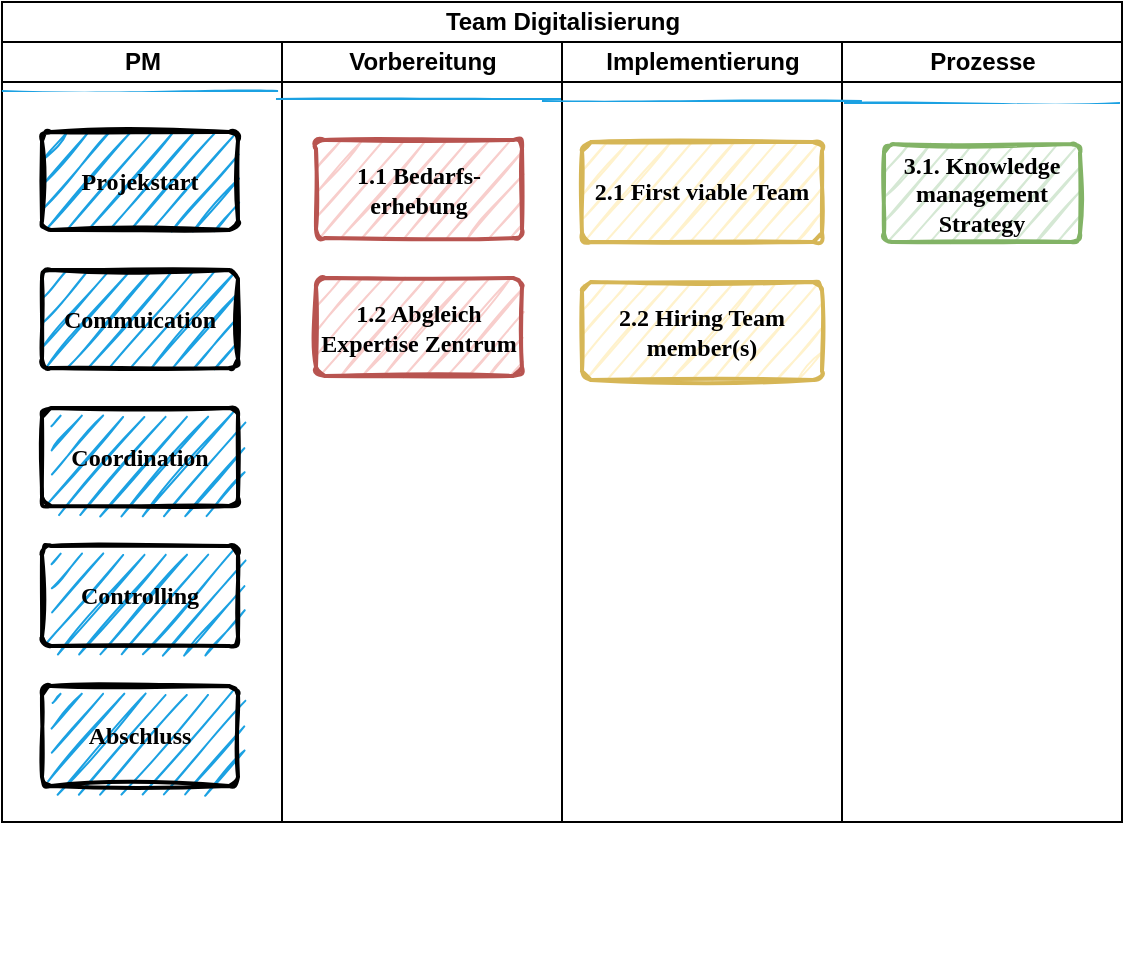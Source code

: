 <mxfile version="20.8.23" type="github">
  <diagram id="wFE0QG_FPsp0jaGvCLVb" name="Page-1">
    <mxGraphModel dx="989" dy="565" grid="1" gridSize="10" guides="1" tooltips="1" connect="1" arrows="1" fold="1" page="1" pageScale="1" pageWidth="850" pageHeight="1100" math="0" shadow="0">
      <root>
        <mxCell id="0" />
        <mxCell id="1" parent="0" />
        <mxCell id="RxfqTJ2npVJ7gb6i_7Rk-5" value="Team Digitalisierung" style="swimlane;childLayout=stackLayout;resizeParent=1;resizeParentMax=0;startSize=20;html=1;" vertex="1" parent="1">
          <mxGeometry x="30" y="131" width="560" height="410" as="geometry">
            <mxRectangle x="120" y="110" width="70" height="30" as="alternateBounds" />
          </mxGeometry>
        </mxCell>
        <mxCell id="RxfqTJ2npVJ7gb6i_7Rk-6" value="PM" style="swimlane;startSize=20;html=1;" vertex="1" parent="RxfqTJ2npVJ7gb6i_7Rk-5">
          <mxGeometry y="20" width="140" height="390" as="geometry" />
        </mxCell>
        <object label="" status="Completed" id="RxfqTJ2npVJ7gb6i_7Rk-1">
          <mxCell style="swimlane;strokeWidth=2;fontFamily=Permanent Marker;html=0;startSize=1;verticalAlign=bottom;spacingBottom=5;points=[];childLayout=stackLayout;stackBorder=20;stackSpacing=20;resizeLast=0;resizeParent=1;horizontalStack=0;collapsible=0;sketch=1;strokeColor=none;fillStyle=solid;fillColor=#1BA1E2;" vertex="1" parent="RxfqTJ2npVJ7gb6i_7Rk-6">
            <mxGeometry y="24" width="138" height="412" as="geometry" />
          </mxCell>
        </object>
        <object label="&lt;font style=&quot;&quot;&gt;Projekstart&lt;/font&gt;" placeholders="1" id="RxfqTJ2npVJ7gb6i_7Rk-3">
          <mxCell style="whiteSpace=wrap;html=1;strokeWidth=2;fillColor=swimlane;fontStyle=1;spacingTop=0;rounded=1;arcSize=9;points=[];sketch=1;fontFamily=Permanent Marker;hachureGap=8;fillWeight=1;" vertex="1" parent="RxfqTJ2npVJ7gb6i_7Rk-1">
            <mxGeometry x="20" y="21" width="98" height="49" as="geometry" />
          </mxCell>
        </object>
        <object label="&lt;font style=&quot;&quot;&gt;Commuication&lt;/font&gt;" placeholders="1" id="RxfqTJ2npVJ7gb6i_7Rk-4">
          <mxCell style="whiteSpace=wrap;html=1;strokeWidth=2;fillColor=swimlane;fontStyle=1;spacingTop=0;rounded=1;arcSize=9;points=[];sketch=1;fontFamily=Permanent Marker;hachureGap=8;fillWeight=1;" vertex="1" parent="RxfqTJ2npVJ7gb6i_7Rk-1">
            <mxGeometry x="20" y="90" width="98" height="49" as="geometry" />
          </mxCell>
        </object>
        <object label="Coordination" placeholders="1" id="RxfqTJ2npVJ7gb6i_7Rk-2">
          <mxCell style="whiteSpace=wrap;html=1;strokeWidth=2;fillColor=swimlane;fontStyle=1;spacingTop=0;rounded=1;arcSize=9;points=[];sketch=1;fontFamily=Permanent Marker;hachureGap=8;fillWeight=1;" vertex="1" parent="RxfqTJ2npVJ7gb6i_7Rk-1">
            <mxGeometry x="20" y="159" width="98" height="49" as="geometry" />
          </mxCell>
        </object>
        <object label="Controlling" placeholders="1" id="RxfqTJ2npVJ7gb6i_7Rk-10">
          <mxCell style="whiteSpace=wrap;html=1;strokeWidth=2;fillColor=swimlane;fontStyle=1;spacingTop=0;rounded=1;arcSize=9;points=[];sketch=1;fontFamily=Permanent Marker;hachureGap=8;fillWeight=1;" vertex="1" parent="RxfqTJ2npVJ7gb6i_7Rk-1">
            <mxGeometry x="20" y="228" width="98" height="50" as="geometry" />
          </mxCell>
        </object>
        <object label="Abschluss" placeholders="1" id="RxfqTJ2npVJ7gb6i_7Rk-11">
          <mxCell style="whiteSpace=wrap;html=1;strokeWidth=2;fillColor=swimlane;fontStyle=1;spacingTop=0;rounded=1;arcSize=9;points=[];sketch=1;fontFamily=Permanent Marker;hachureGap=8;fillWeight=1;" vertex="1" parent="RxfqTJ2npVJ7gb6i_7Rk-1">
            <mxGeometry x="20" y="298" width="98" height="50" as="geometry" />
          </mxCell>
        </object>
        <mxCell id="RxfqTJ2npVJ7gb6i_7Rk-7" value="Vorbereitung" style="swimlane;startSize=20;html=1;" vertex="1" parent="RxfqTJ2npVJ7gb6i_7Rk-5">
          <mxGeometry x="140" y="20" width="140" height="390" as="geometry" />
        </mxCell>
        <object label="" status="Completed" id="RxfqTJ2npVJ7gb6i_7Rk-12">
          <mxCell style="swimlane;strokeWidth=2;fontFamily=Permanent Marker;html=0;startSize=1;verticalAlign=bottom;spacingBottom=5;points=[];childLayout=stackLayout;stackBorder=20;stackSpacing=20;resizeLast=0;resizeParent=1;horizontalStack=0;collapsible=0;sketch=1;strokeColor=none;fillStyle=solid;fillColor=#1BA1E2;" vertex="1" parent="RxfqTJ2npVJ7gb6i_7Rk-7">
            <mxGeometry x="-3" y="28" width="143" height="412" as="geometry" />
          </mxCell>
        </object>
        <object label="&lt;font style=&quot;&quot;&gt;1.1 Bedarfs-erhebung&lt;/font&gt;" placeholders="1" id="RxfqTJ2npVJ7gb6i_7Rk-13">
          <mxCell style="whiteSpace=wrap;html=1;strokeWidth=2;fillColor=#f8cecc;fontStyle=1;spacingTop=0;rounded=1;arcSize=9;points=[];sketch=1;fontFamily=Permanent Marker;hachureGap=8;fillWeight=1;strokeColor=#b85450;" vertex="1" parent="RxfqTJ2npVJ7gb6i_7Rk-12">
            <mxGeometry x="20" y="21" width="103" height="49" as="geometry" />
          </mxCell>
        </object>
        <object label="&lt;font style=&quot;&quot;&gt;1.2 Abgleich Expertise Zentrum&lt;/font&gt;" placeholders="1" id="RxfqTJ2npVJ7gb6i_7Rk-14">
          <mxCell style="whiteSpace=wrap;html=1;strokeWidth=2;fillColor=#f8cecc;fontStyle=1;spacingTop=0;rounded=1;arcSize=9;points=[];sketch=1;fontFamily=Permanent Marker;hachureGap=8;fillWeight=1;strokeColor=#b85450;" vertex="1" parent="RxfqTJ2npVJ7gb6i_7Rk-12">
            <mxGeometry x="20" y="90" width="103" height="49" as="geometry" />
          </mxCell>
        </object>
        <mxCell id="RxfqTJ2npVJ7gb6i_7Rk-8" value="Implementierung&amp;nbsp; &amp;nbsp; &amp;nbsp; &amp;nbsp; &amp;nbsp; &amp;nbsp; &amp;nbsp; &amp;nbsp; &amp;nbsp; &amp;nbsp; &amp;nbsp; &amp;nbsp; &amp;nbsp; &amp;nbsp; &amp;nbsp; &amp;nbsp; &amp;nbsp; &amp;nbsp; &amp;nbsp; &amp;nbsp; &amp;nbsp;&amp;nbsp;" style="swimlane;startSize=20;html=1;" vertex="1" parent="RxfqTJ2npVJ7gb6i_7Rk-5">
          <mxGeometry x="280" y="20" width="280" height="390" as="geometry" />
        </mxCell>
        <mxCell id="RxfqTJ2npVJ7gb6i_7Rk-9" value="Prozesse" style="swimlane;startSize=20;html=1;" vertex="1" parent="RxfqTJ2npVJ7gb6i_7Rk-8">
          <mxGeometry x="140" width="140" height="390" as="geometry" />
        </mxCell>
        <object label="" status="Completed" id="RxfqTJ2npVJ7gb6i_7Rk-24">
          <mxCell style="swimlane;strokeWidth=2;fontFamily=Permanent Marker;html=0;startSize=1;verticalAlign=bottom;spacingBottom=5;points=[];childLayout=stackLayout;stackBorder=20;stackSpacing=20;resizeLast=0;resizeParent=1;horizontalStack=0;collapsible=0;sketch=1;strokeColor=none;fillStyle=solid;fillColor=#1BA1E2;" vertex="1" parent="RxfqTJ2npVJ7gb6i_7Rk-9">
            <mxGeometry x="1" y="30" width="138" height="412" as="geometry" />
          </mxCell>
        </object>
        <object label="&lt;font style=&quot;&quot;&gt;3.1. Knowledge management Strategy&lt;/font&gt;" placeholders="1" id="RxfqTJ2npVJ7gb6i_7Rk-26">
          <mxCell style="whiteSpace=wrap;html=1;strokeWidth=2;fillColor=#d5e8d4;fontStyle=1;spacingTop=0;rounded=1;arcSize=9;points=[];sketch=1;fontFamily=Permanent Marker;hachureGap=8;fillWeight=1;strokeColor=#82b366;" vertex="1" parent="RxfqTJ2npVJ7gb6i_7Rk-24">
            <mxGeometry x="20" y="21" width="98" height="49" as="geometry" />
          </mxCell>
        </object>
        <object label="" status="Completed" id="RxfqTJ2npVJ7gb6i_7Rk-21">
          <mxCell style="swimlane;strokeWidth=2;fontFamily=Permanent Marker;html=0;startSize=1;verticalAlign=bottom;spacingBottom=5;points=[];childLayout=stackLayout;stackBorder=20;stackSpacing=20;resizeLast=0;resizeParent=1;horizontalStack=0;collapsible=0;sketch=1;strokeColor=none;fillStyle=solid;fillColor=#1BA1E2;" vertex="1" parent="RxfqTJ2npVJ7gb6i_7Rk-8">
            <mxGeometry x="-10" y="29" width="160" height="431" as="geometry" />
          </mxCell>
        </object>
        <object label="&lt;font style=&quot;&quot;&gt;2.1 First viable Team&lt;/font&gt;" placeholders="1" id="RxfqTJ2npVJ7gb6i_7Rk-22">
          <mxCell style="whiteSpace=wrap;html=1;strokeWidth=2;fillColor=#fff2cc;fontStyle=1;spacingTop=0;rounded=1;arcSize=9;points=[];sketch=1;fontFamily=Permanent Marker;hachureGap=8;fillWeight=1;strokeColor=#d6b656;" vertex="1" parent="RxfqTJ2npVJ7gb6i_7Rk-21">
            <mxGeometry x="20" y="21" width="120" height="50" as="geometry" />
          </mxCell>
        </object>
        <object label="&lt;font style=&quot;&quot;&gt;2.2 Hiring Team member(s)&lt;/font&gt;" placeholders="1" id="RxfqTJ2npVJ7gb6i_7Rk-23">
          <mxCell style="whiteSpace=wrap;html=1;strokeWidth=2;fillColor=#fff2cc;fontStyle=1;spacingTop=0;rounded=1;arcSize=9;points=[];sketch=1;fontFamily=Permanent Marker;hachureGap=8;fillWeight=1;strokeColor=#d6b656;" vertex="1" parent="RxfqTJ2npVJ7gb6i_7Rk-21">
            <mxGeometry x="20" y="91" width="120" height="49" as="geometry" />
          </mxCell>
        </object>
      </root>
    </mxGraphModel>
  </diagram>
</mxfile>
